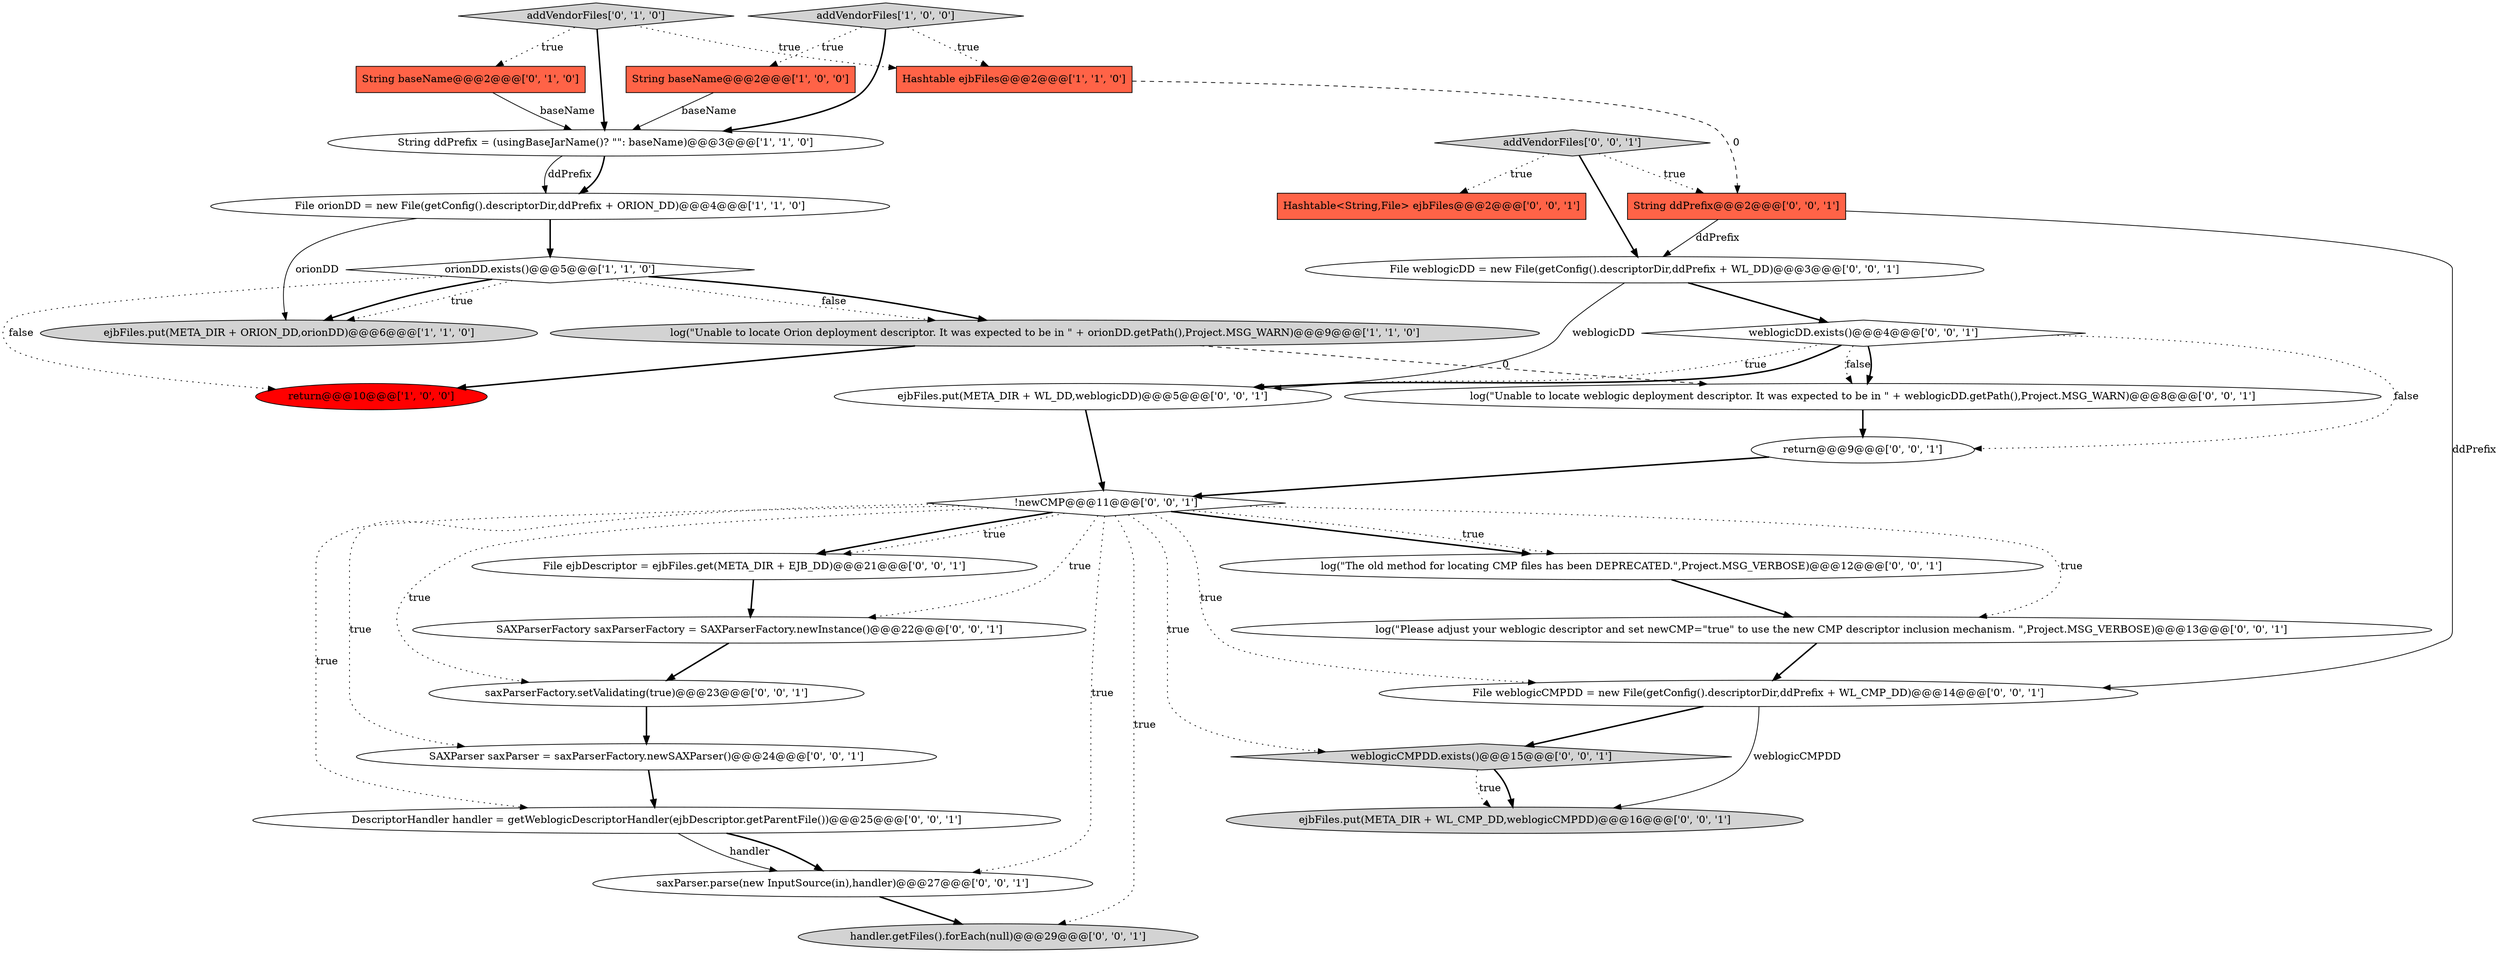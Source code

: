 digraph {
23 [style = filled, label = "saxParserFactory.setValidating(true)@@@23@@@['0', '0', '1']", fillcolor = white, shape = ellipse image = "AAA0AAABBB3BBB"];
0 [style = filled, label = "String baseName@@@2@@@['1', '0', '0']", fillcolor = tomato, shape = box image = "AAA0AAABBB1BBB"];
19 [style = filled, label = "return@@@9@@@['0', '0', '1']", fillcolor = white, shape = ellipse image = "AAA0AAABBB3BBB"];
26 [style = filled, label = "SAXParser saxParser = saxParserFactory.newSAXParser()@@@24@@@['0', '0', '1']", fillcolor = white, shape = ellipse image = "AAA0AAABBB3BBB"];
3 [style = filled, label = "Hashtable ejbFiles@@@2@@@['1', '1', '0']", fillcolor = tomato, shape = box image = "AAA0AAABBB1BBB"];
31 [style = filled, label = "addVendorFiles['0', '0', '1']", fillcolor = lightgray, shape = diamond image = "AAA0AAABBB3BBB"];
27 [style = filled, label = "ejbFiles.put(META_DIR + WL_DD,weblogicDD)@@@5@@@['0', '0', '1']", fillcolor = white, shape = ellipse image = "AAA0AAABBB3BBB"];
25 [style = filled, label = "DescriptorHandler handler = getWeblogicDescriptorHandler(ejbDescriptor.getParentFile())@@@25@@@['0', '0', '1']", fillcolor = white, shape = ellipse image = "AAA0AAABBB3BBB"];
18 [style = filled, label = "log(\"Unable to locate weblogic deployment descriptor. It was expected to be in \" + weblogicDD.getPath(),Project.MSG_WARN)@@@8@@@['0', '0', '1']", fillcolor = white, shape = ellipse image = "AAA0AAABBB3BBB"];
13 [style = filled, label = "weblogicDD.exists()@@@4@@@['0', '0', '1']", fillcolor = white, shape = diamond image = "AAA0AAABBB3BBB"];
1 [style = filled, label = "String ddPrefix = (usingBaseJarName()? \"\": baseName)@@@3@@@['1', '1', '0']", fillcolor = white, shape = ellipse image = "AAA0AAABBB1BBB"];
21 [style = filled, label = "File weblogicDD = new File(getConfig().descriptorDir,ddPrefix + WL_DD)@@@3@@@['0', '0', '1']", fillcolor = white, shape = ellipse image = "AAA0AAABBB3BBB"];
12 [style = filled, label = "log(\"Please adjust your weblogic descriptor and set newCMP=\"true\" to use the new CMP descriptor inclusion mechanism. \",Project.MSG_VERBOSE)@@@13@@@['0', '0', '1']", fillcolor = white, shape = ellipse image = "AAA0AAABBB3BBB"];
28 [style = filled, label = "log(\"The old method for locating CMP files has been DEPRECATED.\",Project.MSG_VERBOSE)@@@12@@@['0', '0', '1']", fillcolor = white, shape = ellipse image = "AAA0AAABBB3BBB"];
10 [style = filled, label = "addVendorFiles['0', '1', '0']", fillcolor = lightgray, shape = diamond image = "AAA0AAABBB2BBB"];
22 [style = filled, label = "ejbFiles.put(META_DIR + WL_CMP_DD,weblogicCMPDD)@@@16@@@['0', '0', '1']", fillcolor = lightgray, shape = ellipse image = "AAA0AAABBB3BBB"];
14 [style = filled, label = "File weblogicCMPDD = new File(getConfig().descriptorDir,ddPrefix + WL_CMP_DD)@@@14@@@['0', '0', '1']", fillcolor = white, shape = ellipse image = "AAA0AAABBB3BBB"];
9 [style = filled, label = "String baseName@@@2@@@['0', '1', '0']", fillcolor = tomato, shape = box image = "AAA0AAABBB2BBB"];
15 [style = filled, label = "SAXParserFactory saxParserFactory = SAXParserFactory.newInstance()@@@22@@@['0', '0', '1']", fillcolor = white, shape = ellipse image = "AAA0AAABBB3BBB"];
6 [style = filled, label = "ejbFiles.put(META_DIR + ORION_DD,orionDD)@@@6@@@['1', '1', '0']", fillcolor = lightgray, shape = ellipse image = "AAA0AAABBB1BBB"];
29 [style = filled, label = "saxParser.parse(new InputSource(in),handler)@@@27@@@['0', '0', '1']", fillcolor = white, shape = ellipse image = "AAA0AAABBB3BBB"];
24 [style = filled, label = "String ddPrefix@@@2@@@['0', '0', '1']", fillcolor = tomato, shape = box image = "AAA0AAABBB3BBB"];
5 [style = filled, label = "orionDD.exists()@@@5@@@['1', '1', '0']", fillcolor = white, shape = diamond image = "AAA0AAABBB1BBB"];
4 [style = filled, label = "return@@@10@@@['1', '0', '0']", fillcolor = red, shape = ellipse image = "AAA1AAABBB1BBB"];
20 [style = filled, label = "Hashtable<String,File> ejbFiles@@@2@@@['0', '0', '1']", fillcolor = tomato, shape = box image = "AAA0AAABBB3BBB"];
8 [style = filled, label = "File orionDD = new File(getConfig().descriptorDir,ddPrefix + ORION_DD)@@@4@@@['1', '1', '0']", fillcolor = white, shape = ellipse image = "AAA0AAABBB1BBB"];
30 [style = filled, label = "!newCMP@@@11@@@['0', '0', '1']", fillcolor = white, shape = diamond image = "AAA0AAABBB3BBB"];
11 [style = filled, label = "File ejbDescriptor = ejbFiles.get(META_DIR + EJB_DD)@@@21@@@['0', '0', '1']", fillcolor = white, shape = ellipse image = "AAA0AAABBB3BBB"];
17 [style = filled, label = "handler.getFiles().forEach(null)@@@29@@@['0', '0', '1']", fillcolor = lightgray, shape = ellipse image = "AAA0AAABBB3BBB"];
16 [style = filled, label = "weblogicCMPDD.exists()@@@15@@@['0', '0', '1']", fillcolor = lightgray, shape = diamond image = "AAA0AAABBB3BBB"];
7 [style = filled, label = "addVendorFiles['1', '0', '0']", fillcolor = lightgray, shape = diamond image = "AAA0AAABBB1BBB"];
2 [style = filled, label = "log(\"Unable to locate Orion deployment descriptor. It was expected to be in \" + orionDD.getPath(),Project.MSG_WARN)@@@9@@@['1', '1', '0']", fillcolor = lightgray, shape = ellipse image = "AAA0AAABBB1BBB"];
14->16 [style = bold, label=""];
15->23 [style = bold, label=""];
29->17 [style = bold, label=""];
7->1 [style = bold, label=""];
1->8 [style = bold, label=""];
13->27 [style = dotted, label="true"];
14->22 [style = solid, label="weblogicCMPDD"];
27->30 [style = bold, label=""];
26->25 [style = bold, label=""];
3->24 [style = dashed, label="0"];
18->19 [style = bold, label=""];
23->26 [style = bold, label=""];
5->6 [style = dotted, label="true"];
10->3 [style = dotted, label="true"];
30->12 [style = dotted, label="true"];
31->21 [style = bold, label=""];
13->18 [style = dotted, label="false"];
30->26 [style = dotted, label="true"];
9->1 [style = solid, label="baseName"];
28->12 [style = bold, label=""];
25->29 [style = bold, label=""];
16->22 [style = bold, label=""];
25->29 [style = solid, label="handler"];
7->0 [style = dotted, label="true"];
2->4 [style = bold, label=""];
10->9 [style = dotted, label="true"];
16->22 [style = dotted, label="true"];
31->20 [style = dotted, label="true"];
11->15 [style = bold, label=""];
8->6 [style = solid, label="orionDD"];
30->14 [style = dotted, label="true"];
5->2 [style = dotted, label="false"];
30->29 [style = dotted, label="true"];
30->11 [style = bold, label=""];
5->2 [style = bold, label=""];
21->27 [style = solid, label="weblogicDD"];
13->27 [style = bold, label=""];
30->28 [style = bold, label=""];
5->6 [style = bold, label=""];
8->5 [style = bold, label=""];
30->16 [style = dotted, label="true"];
30->25 [style = dotted, label="true"];
7->3 [style = dotted, label="true"];
24->21 [style = solid, label="ddPrefix"];
12->14 [style = bold, label=""];
1->8 [style = solid, label="ddPrefix"];
30->23 [style = dotted, label="true"];
2->18 [style = dashed, label="0"];
24->14 [style = solid, label="ddPrefix"];
31->24 [style = dotted, label="true"];
30->17 [style = dotted, label="true"];
30->28 [style = dotted, label="true"];
10->1 [style = bold, label=""];
30->11 [style = dotted, label="true"];
30->15 [style = dotted, label="true"];
0->1 [style = solid, label="baseName"];
13->18 [style = bold, label=""];
13->19 [style = dotted, label="false"];
21->13 [style = bold, label=""];
19->30 [style = bold, label=""];
5->4 [style = dotted, label="false"];
}
